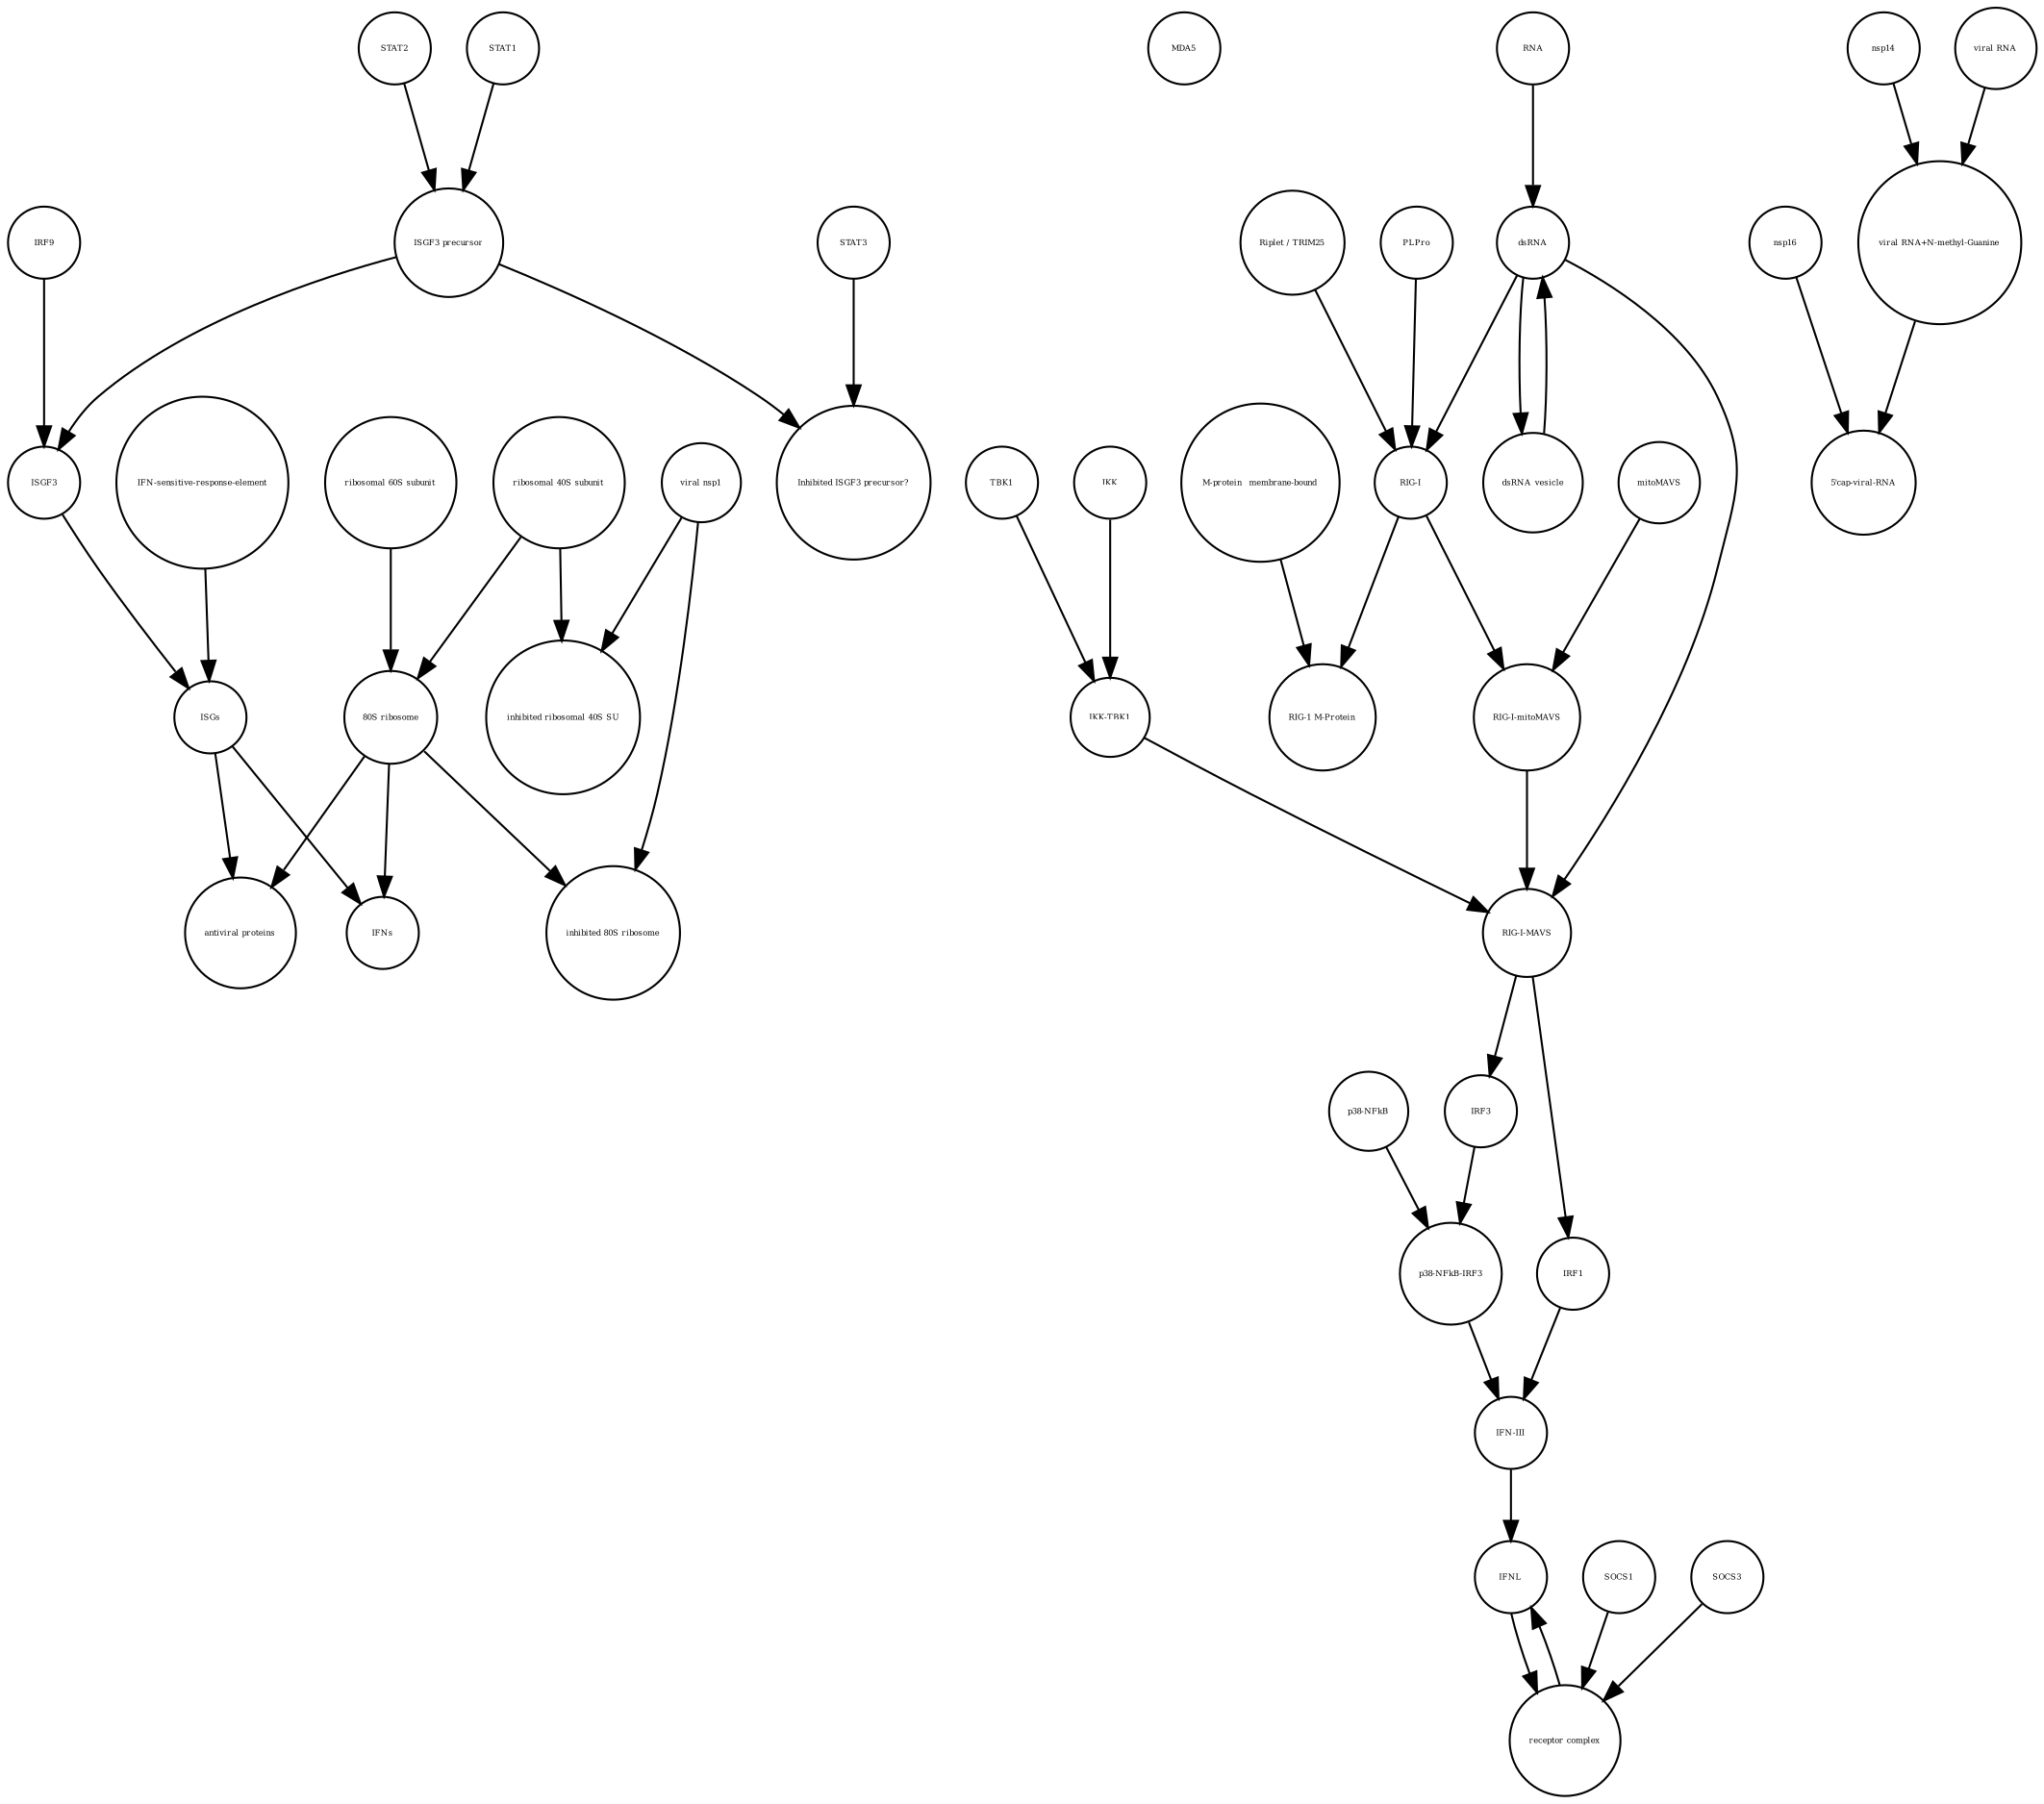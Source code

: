strict digraph  {
ISGF3 [annotation="", bipartite=0, cls=complex, fontsize=4, label=ISGF3, shape=circle];
MDA5 [annotation="", bipartite=0, cls=macromolecule, fontsize=4, label=MDA5, shape=circle];
"p38-NFkB" [annotation="", bipartite=0, cls=complex, fontsize=4, label="p38-NFkB", shape=circle];
"Riplet / TRIM25" [annotation="", bipartite=0, cls=macromolecule, fontsize=4, label="Riplet / TRIM25", shape=circle];
IRF9 [annotation="", bipartite=0, cls=macromolecule, fontsize=4, label=IRF9, shape=circle];
STAT3 [annotation="", bipartite=0, cls=macromolecule, fontsize=4, label=STAT3, shape=circle];
dsRNA_vesicle [annotation="", bipartite=0, cls="nucleic acid feature", fontsize=4, label=dsRNA_vesicle, shape=circle];
"IKK-TBK1" [annotation="", bipartite=0, cls=complex, fontsize=4, label="IKK-TBK1", shape=circle];
"inhibited ribosomal 40S SU" [annotation="urn_miriam_doi_10.1101%2F2020.05.18.102467", bipartite=0, cls=complex, fontsize=4, label="inhibited ribosomal 40S SU", shape=circle];
STAT2 [annotation="", bipartite=0, cls=macromolecule, fontsize=4, label=STAT2, shape=circle];
"Inhibited ISGF3 precursor?" [annotation="", bipartite=0, cls=complex, fontsize=4, label="Inhibited ISGF3 precursor?", shape=circle];
"viral RNA+N-methyl-Guanine" [annotation="", bipartite=0, cls="nucleic acid feature", fontsize=4, label="viral RNA+N-methyl-Guanine", shape=circle];
PLPro [annotation="", bipartite=0, cls=macromolecule, fontsize=4, label=PLPro, shape=circle];
STAT1 [annotation="", bipartite=0, cls=macromolecule, fontsize=4, label=STAT1, shape=circle];
ISGs [annotation="", bipartite=0, cls="nucleic acid feature", fontsize=4, label=ISGs, shape=circle];
"ISGF3 precursor" [annotation="", bipartite=0, cls=complex, fontsize=4, label="ISGF3 precursor", shape=circle];
nsp16 [annotation="", bipartite=0, cls=macromolecule, fontsize=4, label=nsp16, shape=circle];
"IFN-III" [annotation="", bipartite=0, cls=macromolecule, fontsize=4, label="IFN-III", shape=circle];
"RIG-I" [annotation="", bipartite=0, cls=macromolecule, fontsize=4, label="RIG-I", shape=circle];
IRF3 [annotation="", bipartite=0, cls=macromolecule, fontsize=4, label=IRF3, shape=circle];
TBK1 [annotation="", bipartite=0, cls=macromolecule, fontsize=4, label=TBK1, shape=circle];
RNA [annotation="", bipartite=0, cls="nucleic acid feature", fontsize=4, label=RNA, shape=circle];
"RIG-I-MAVS" [annotation="", bipartite=0, cls=complex, fontsize=4, label="RIG-I-MAVS", shape=circle];
"RIG-I-mitoMAVS" [annotation="", bipartite=0, cls=complex, fontsize=4, label="RIG-I-mitoMAVS", shape=circle];
"receptor complex" [annotation="", bipartite=0, cls=complex, fontsize=4, label="receptor complex", shape=circle];
IKK [annotation="", bipartite=0, cls=macromolecule, fontsize=4, label=IKK, shape=circle];
nsp14 [annotation="", bipartite=0, cls=macromolecule, fontsize=4, label=nsp14, shape=circle];
SOCS1 [annotation="", bipartite=0, cls=macromolecule, fontsize=4, label=SOCS1, shape=circle];
"80S ribosome" [annotation="", bipartite=0, cls=complex, fontsize=4, label="80S ribosome", shape=circle];
"viral nsp1" [annotation="", bipartite=0, cls=macromolecule, fontsize=4, label="viral nsp1", shape=circle];
"RIG-1 M-Protein" [annotation="", bipartite=0, cls=complex, fontsize=4, label="RIG-1 M-Protein", shape=circle];
dsRNA [annotation="", bipartite=0, cls="nucleic acid feature", fontsize=4, label=dsRNA, shape=circle];
IFNs [annotation="", bipartite=0, cls=macromolecule, fontsize=4, label=IFNs, shape=circle];
"M-protein_ membrane-bound" [annotation="", bipartite=0, cls=macromolecule, fontsize=4, label="M-protein_ membrane-bound", shape=circle];
"viral RNA" [annotation="", bipartite=0, cls="nucleic acid feature", fontsize=4, label="viral RNA", shape=circle];
"5'cap-viral-RNA" [annotation="", bipartite=0, cls="nucleic acid feature", fontsize=4, label="5'cap-viral-RNA", shape=circle];
"antiviral proteins" [annotation="", bipartite=0, cls=macromolecule, fontsize=4, label="antiviral proteins", shape=circle];
IFNL [annotation="", bipartite=0, cls=macromolecule, fontsize=4, label=IFNL, shape=circle];
"ribosomal 40S subunit" [annotation="", bipartite=0, cls=complex, fontsize=4, label="ribosomal 40S subunit", shape=circle];
"inhibited 80S ribosome" [annotation="", bipartite=0, cls=complex, fontsize=4, label="inhibited 80S ribosome", shape=circle];
mitoMAVS [annotation="", bipartite=0, cls=macromolecule, fontsize=4, label=mitoMAVS, shape=circle];
"p38-NFkB-IRF3" [annotation="", bipartite=0, cls=complex, fontsize=4, label="p38-NFkB-IRF3", shape=circle];
"IFN-sensitive-response-element" [annotation="", bipartite=0, cls="nucleic acid feature", fontsize=4, label="IFN-sensitive-response-element", shape=circle];
"ribosomal 60S subunit" [annotation="", bipartite=0, cls=complex, fontsize=4, label="ribosomal 60S subunit", shape=circle];
IRF1 [annotation="", bipartite=0, cls=macromolecule, fontsize=4, label=IRF1, shape=circle];
SOCS3 [annotation="", bipartite=0, cls=macromolecule, fontsize=4, label=SOCS3, shape=circle];
ISGF3 -> ISGs  [annotation="", interaction_type="necessary stimulation"];
"p38-NFkB" -> "p38-NFkB-IRF3"  [annotation="", interaction_type=production];
"Riplet / TRIM25" -> "RIG-I"  [annotation="", interaction_type=catalysis];
IRF9 -> ISGF3  [annotation="", interaction_type=production];
STAT3 -> "Inhibited ISGF3 precursor?"  [annotation="", interaction_type=production];
dsRNA_vesicle -> dsRNA  [annotation="", interaction_type=production];
"IKK-TBK1" -> "RIG-I-MAVS"  [annotation="", interaction_type=production];
STAT2 -> "ISGF3 precursor"  [annotation="", interaction_type=production];
"viral RNA+N-methyl-Guanine" -> "5'cap-viral-RNA"  [annotation="", interaction_type=production];
PLPro -> "RIG-I"  [annotation="", interaction_type=catalysis];
STAT1 -> "ISGF3 precursor"  [annotation="", interaction_type=production];
ISGs -> IFNs  [annotation="", interaction_type=production];
ISGs -> "antiviral proteins"  [annotation="", interaction_type=production];
"ISGF3 precursor" -> ISGF3  [annotation="", interaction_type=production];
"ISGF3 precursor" -> "Inhibited ISGF3 precursor?"  [annotation="", interaction_type=production];
nsp16 -> "5'cap-viral-RNA"  [annotation="urn_miriam_doi_10.1016%2Fj.chom.2020.05.008", interaction_type=catalysis];
"IFN-III" -> IFNL  [annotation="", interaction_type=production];
"RIG-I" -> "RIG-I-mitoMAVS"  [annotation="", interaction_type=production];
"RIG-I" -> "RIG-1 M-Protein"  [annotation="", interaction_type=production];
IRF3 -> "p38-NFkB-IRF3"  [annotation="", interaction_type=production];
TBK1 -> "IKK-TBK1"  [annotation="", interaction_type=production];
RNA -> dsRNA  [annotation="", interaction_type=production];
"RIG-I-MAVS" -> IRF3  [annotation="", interaction_type=stimulation];
"RIG-I-MAVS" -> IRF1  [annotation="", interaction_type=catalysis];
"RIG-I-mitoMAVS" -> "RIG-I-MAVS"  [annotation="", interaction_type=production];
"receptor complex" -> IFNL  [annotation="", interaction_type=production];
IKK -> "IKK-TBK1"  [annotation="", interaction_type=production];
nsp14 -> "viral RNA+N-methyl-Guanine"  [annotation="", interaction_type=catalysis];
SOCS1 -> "receptor complex"  [annotation="", interaction_type=production];
"80S ribosome" -> IFNs  [annotation="", interaction_type=catalysis];
"80S ribosome" -> "antiviral proteins"  [annotation="", interaction_type=catalysis];
"80S ribosome" -> "inhibited 80S ribosome"  [annotation="", interaction_type=production];
"viral nsp1" -> "inhibited 80S ribosome"  [annotation="", interaction_type=production];
"viral nsp1" -> "inhibited ribosomal 40S SU"  [annotation="", interaction_type=production];
dsRNA -> dsRNA_vesicle  [annotation="", interaction_type=production];
dsRNA -> "RIG-I-MAVS"  [annotation="", interaction_type="necessary stimulation"];
dsRNA -> "RIG-I"  [annotation="", interaction_type="necessary stimulation"];
"M-protein_ membrane-bound" -> "RIG-1 M-Protein"  [annotation="", interaction_type=production];
"viral RNA" -> "viral RNA+N-methyl-Guanine"  [annotation="", interaction_type=production];
IFNL -> "receptor complex"  [annotation="", interaction_type=stimulation];
"ribosomal 40S subunit" -> "80S ribosome"  [annotation="", interaction_type=production];
"ribosomal 40S subunit" -> "inhibited ribosomal 40S SU"  [annotation="", interaction_type=production];
mitoMAVS -> "RIG-I-mitoMAVS"  [annotation="", interaction_type=production];
"p38-NFkB-IRF3" -> "IFN-III"  [annotation="", interaction_type=stimulation];
"IFN-sensitive-response-element" -> ISGs  [annotation="", interaction_type=production];
"ribosomal 60S subunit" -> "80S ribosome"  [annotation="", interaction_type=production];
IRF1 -> "IFN-III"  [annotation="", interaction_type=stimulation];
SOCS3 -> "receptor complex"  [annotation="", interaction_type=production];
}
